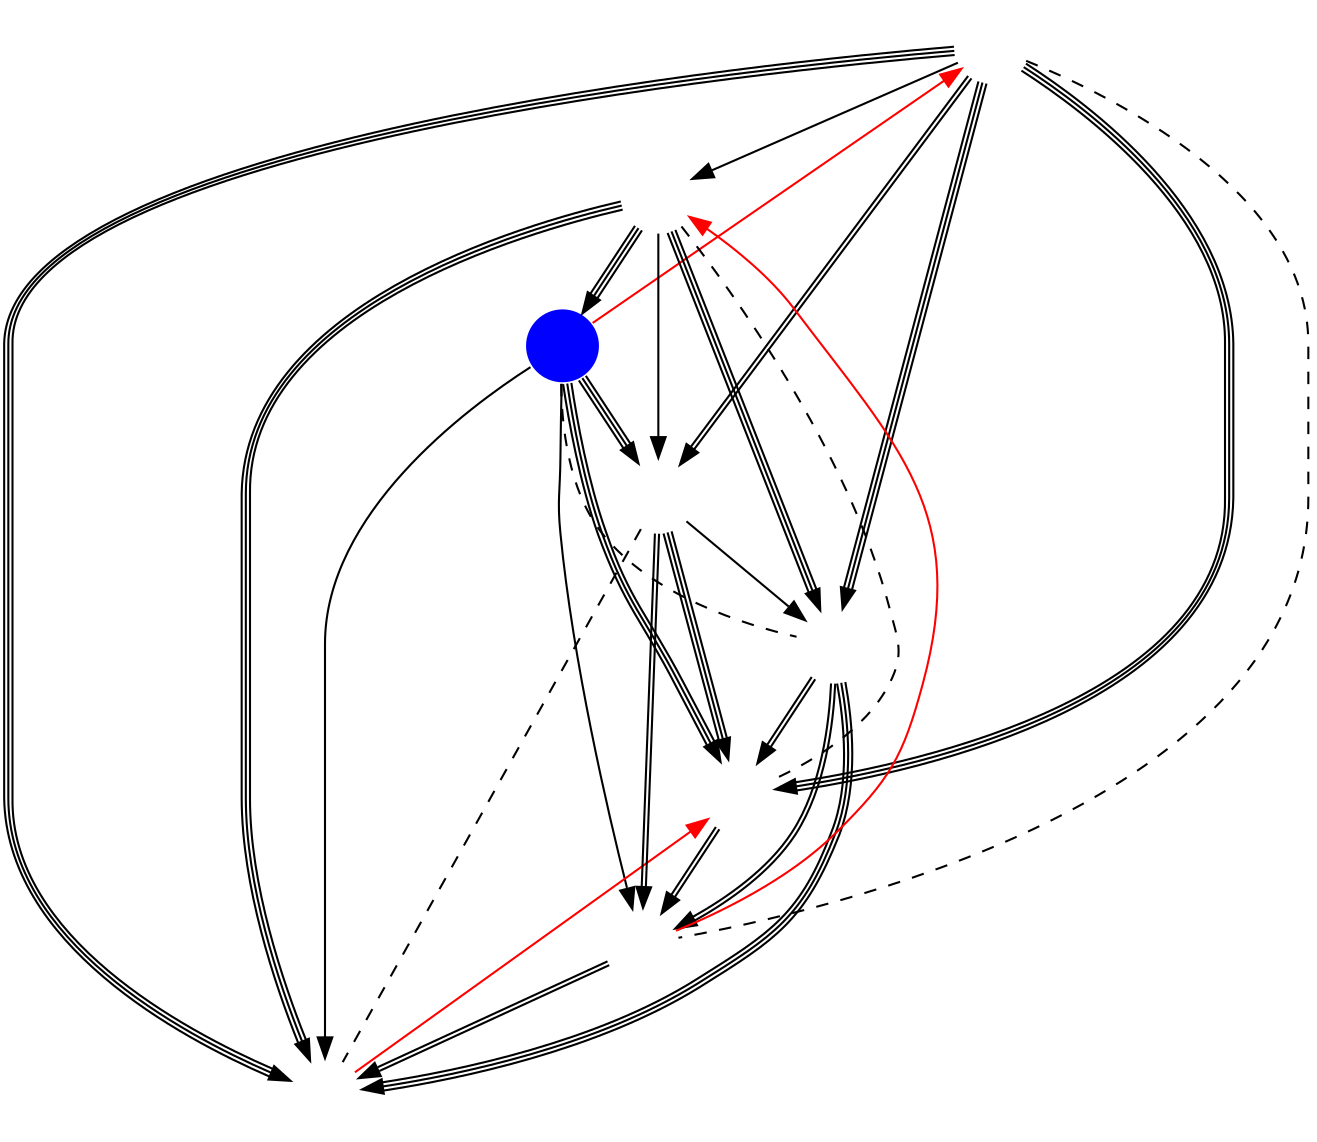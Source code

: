 digraph NA {
	node [shape=circle fixedsize=true width=.5 label="" color="white" margin=0.5];
	imagepath="images/";
	T8	[image="team-8.png"];
	TS	[image="tempo-storm.png" style=filled fillcolor=blue];
	NVT	[image="naventic.png"];
	BST	[image="b-step.png"];
	GFE	[image="gale-force-esports.png"];
	NT	[image="no-tomorrow.png"];
	SSS	[image="superstars.png"];
	TF	[image="team-freedom.png"];

	/* Week 1 */
	TS	->	NVT			[ color="black" ]
	T8	->	NT			[ color="black:black:black" ]
	SSS	->	TF			[ color="black:black" ]
	GFE	->	BST			[ color="black" ]
	T8	->	BST			[ color="black:black" ]
	GFE	->	NVT			[ color="black:black:black" ]

	/* Week 2 */
	TS	->	TF			[ color="black" ]
	SSS	->	NT			[ color="black:black" ]
	TS	->	BST			[ color="black:black:black" ]
	NVT	->	NT			[ constraint=false color=red ]
	TF	->	GFE			[ constraint=false color=red ]
	T8	->	SSS			[ color="black:black:black" ]

	/* Week 3 */
	BST	->	NT			[ color="black:black:black" ]
	GFE	->	SSS			[ color="black:black:black" ]
	TF	->	NVT			[ color="black:black" ]
	TS	->	T8			[ /*color="black"*/ color=red constraint=false ]
	T8	->	GFE			[ color="black" /*color=red constraint=false*/ ]
	BST	->	TF			[ color="black:black" ]

	/* Week 4 */
	TS	->	NT			[ color="black:black:black" ]
	SSS	->	NVT			[ color="black:black:black" ]
	BST	->	SSS			[ color="black" ]
	T8	->	NVT			[ color="black:black:black" ]
	GFE	->	TS			[ color="black:black:black" ]
	NT	->	TF			[ color="black:black" ]

	edge [ style=dashed dir=none constraint=false ]
	/* Week 5 */
	GFE	->	NT			[  ]
	BST	->	NVT			[  ]
	TS	->	SSS			[  ]
	T8	->	TF			[  ]
	
}

